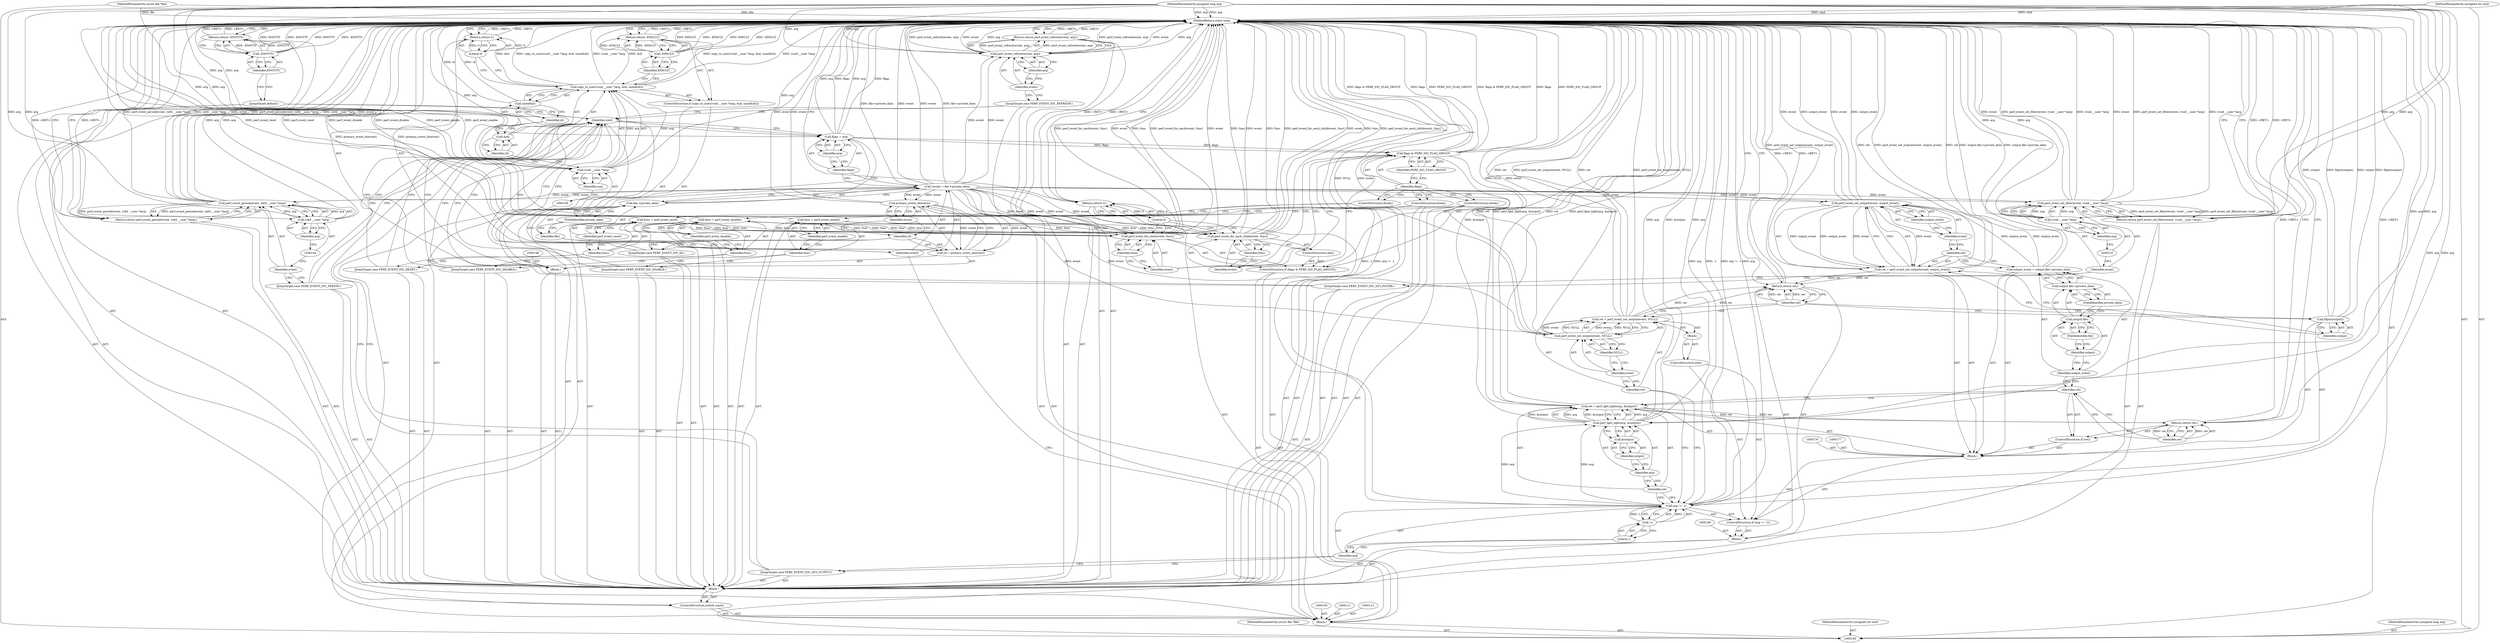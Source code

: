 digraph "1_linux_f63a8daa5812afef4f06c962351687e1ff9ccb2b_9" {
"1000235" [label="(MethodReturn,static long)"];
"1000101" [label="(MethodParameterIn,struct file *file)"];
"1000340" [label="(MethodParameterOut,struct file *file)"];
"1000102" [label="(MethodParameterIn,unsigned int cmd)"];
"1000341" [label="(MethodParameterOut,unsigned int cmd)"];
"1000103" [label="(MethodParameterIn,unsigned long arg)"];
"1000342" [label="(MethodParameterOut,unsigned long arg)"];
"1000123" [label="(ControlStructure,break;)"];
"1000124" [label="(JumpTarget,case PERF_EVENT_IOC_DISABLE:)"];
"1000125" [label="(Call,func = perf_event_disable)"];
"1000126" [label="(Identifier,func)"];
"1000127" [label="(Identifier,perf_event_disable)"];
"1000128" [label="(ControlStructure,break;)"];
"1000129" [label="(JumpTarget,case PERF_EVENT_IOC_RESET:)"];
"1000130" [label="(Call,func = perf_event_reset)"];
"1000131" [label="(Identifier,func)"];
"1000132" [label="(Identifier,perf_event_reset)"];
"1000133" [label="(ControlStructure,break;)"];
"1000134" [label="(JumpTarget,case PERF_EVENT_IOC_REFRESH:)"];
"1000135" [label="(Return,return perf_event_refresh(event, arg);)"];
"1000137" [label="(Identifier,event)"];
"1000138" [label="(Identifier,arg)"];
"1000136" [label="(Call,perf_event_refresh(event, arg))"];
"1000104" [label="(Block,)"];
"1000139" [label="(JumpTarget,case PERF_EVENT_IOC_PERIOD:)"];
"1000141" [label="(Call,perf_event_period(event, (u64 __user *)arg))"];
"1000142" [label="(Identifier,event)"];
"1000140" [label="(Return,return perf_event_period(event, (u64 __user *)arg);)"];
"1000143" [label="(Call,(u64 __user *)arg)"];
"1000145" [label="(Identifier,arg)"];
"1000146" [label="(JumpTarget,case PERF_EVENT_IOC_ID:)"];
"1000151" [label="(Call,primary_event_id(event))"];
"1000147" [label="(Block,)"];
"1000152" [label="(Identifier,event)"];
"1000149" [label="(Call,id = primary_event_id(event))"];
"1000150" [label="(Identifier,id)"];
"1000155" [label="(Call,(void __user *)arg)"];
"1000153" [label="(ControlStructure,if (copy_to_user((void __user *)arg, &id, sizeof(id))))"];
"1000157" [label="(Identifier,arg)"];
"1000158" [label="(Call,&id)"];
"1000159" [label="(Identifier,id)"];
"1000160" [label="(Call,sizeof(id))"];
"1000161" [label="(Identifier,id)"];
"1000154" [label="(Call,copy_to_user((void __user *)arg, &id, sizeof(id)))"];
"1000163" [label="(Call,-EFAULT)"];
"1000164" [label="(Identifier,EFAULT)"];
"1000162" [label="(Return,return -EFAULT;)"];
"1000106" [label="(Call,*event = file->private_data)"];
"1000107" [label="(Identifier,event)"];
"1000108" [label="(Call,file->private_data)"];
"1000109" [label="(Identifier,file)"];
"1000110" [label="(FieldIdentifier,private_data)"];
"1000165" [label="(Return,return 0;)"];
"1000166" [label="(Literal,0)"];
"1000167" [label="(JumpTarget,case PERF_EVENT_IOC_SET_OUTPUT:)"];
"1000168" [label="(Block,)"];
"1000173" [label="(Call,-1)"];
"1000174" [label="(Literal,1)"];
"1000170" [label="(ControlStructure,if (arg != -1))"];
"1000171" [label="(Call,arg != -1)"];
"1000172" [label="(Identifier,arg)"];
"1000175" [label="(Block,)"];
"1000181" [label="(Identifier,arg)"];
"1000178" [label="(Call,ret = perf_fget_light(arg, &output))"];
"1000179" [label="(Identifier,ret)"];
"1000182" [label="(Call,&output)"];
"1000183" [label="(Identifier,output)"];
"1000180" [label="(Call,perf_fget_light(arg, &output))"];
"1000184" [label="(ControlStructure,if (ret))"];
"1000185" [label="(Identifier,ret)"];
"1000187" [label="(Identifier,ret)"];
"1000186" [label="(Return,return ret;)"];
"1000190" [label="(Call,output.file->private_data)"];
"1000191" [label="(Call,output.file)"];
"1000192" [label="(Identifier,output)"];
"1000193" [label="(FieldIdentifier,file)"];
"1000188" [label="(Call,output_event = output.file->private_data)"];
"1000189" [label="(Identifier,output_event)"];
"1000194" [label="(FieldIdentifier,private_data)"];
"1000195" [label="(Call,ret = perf_event_set_output(event, output_event))"];
"1000196" [label="(Identifier,ret)"];
"1000198" [label="(Identifier,event)"];
"1000199" [label="(Identifier,output_event)"];
"1000197" [label="(Call,perf_event_set_output(event, output_event))"];
"1000200" [label="(Call,fdput(output))"];
"1000201" [label="(Identifier,output)"];
"1000202" [label="(ControlStructure,else)"];
"1000203" [label="(Block,)"];
"1000204" [label="(Call,ret = perf_event_set_output(event, NULL))"];
"1000205" [label="(Identifier,ret)"];
"1000207" [label="(Identifier,event)"];
"1000208" [label="(Identifier,NULL)"];
"1000206" [label="(Call,perf_event_set_output(event, NULL))"];
"1000209" [label="(Return,return ret;)"];
"1000210" [label="(Identifier,ret)"];
"1000115" [label="(Identifier,arg)"];
"1000113" [label="(Call,flags = arg)"];
"1000114" [label="(Identifier,flags)"];
"1000211" [label="(JumpTarget,case PERF_EVENT_IOC_SET_FILTER:)"];
"1000212" [label="(Return,return perf_event_set_filter(event, (void __user *)arg);)"];
"1000214" [label="(Identifier,event)"];
"1000215" [label="(Call,(void __user *)arg)"];
"1000217" [label="(Identifier,arg)"];
"1000213" [label="(Call,perf_event_set_filter(event, (void __user *)arg))"];
"1000218" [label="(JumpTarget,default:)"];
"1000221" [label="(Identifier,ENOTTY)"];
"1000219" [label="(Return,return -ENOTTY;)"];
"1000220" [label="(Call,-ENOTTY)"];
"1000222" [label="(ControlStructure,if (flags & PERF_IOC_FLAG_GROUP))"];
"1000225" [label="(Identifier,PERF_IOC_FLAG_GROUP)"];
"1000223" [label="(Call,flags & PERF_IOC_FLAG_GROUP)"];
"1000224" [label="(Identifier,flags)"];
"1000226" [label="(Call,perf_event_for_each(event, func))"];
"1000227" [label="(Identifier,event)"];
"1000228" [label="(Identifier,func)"];
"1000229" [label="(ControlStructure,else)"];
"1000230" [label="(Call,perf_event_for_each_child(event, func))"];
"1000231" [label="(Identifier,event)"];
"1000232" [label="(Identifier,func)"];
"1000233" [label="(Return,return 0;)"];
"1000234" [label="(Literal,0)"];
"1000117" [label="(Identifier,cmd)"];
"1000118" [label="(Block,)"];
"1000116" [label="(ControlStructure,switch (cmd))"];
"1000119" [label="(JumpTarget,case PERF_EVENT_IOC_ENABLE:)"];
"1000120" [label="(Call,func = perf_event_enable)"];
"1000121" [label="(Identifier,func)"];
"1000122" [label="(Identifier,perf_event_enable)"];
"1000235" -> "1000100"  [label="AST: "];
"1000235" -> "1000135"  [label="CFG: "];
"1000235" -> "1000140"  [label="CFG: "];
"1000235" -> "1000162"  [label="CFG: "];
"1000235" -> "1000165"  [label="CFG: "];
"1000235" -> "1000186"  [label="CFG: "];
"1000235" -> "1000209"  [label="CFG: "];
"1000235" -> "1000212"  [label="CFG: "];
"1000235" -> "1000219"  [label="CFG: "];
"1000235" -> "1000233"  [label="CFG: "];
"1000165" -> "1000235"  [label="DDG: <RET>"];
"1000233" -> "1000235"  [label="DDG: <RET>"];
"1000162" -> "1000235"  [label="DDG: <RET>"];
"1000186" -> "1000235"  [label="DDG: <RET>"];
"1000219" -> "1000235"  [label="DDG: <RET>"];
"1000140" -> "1000235"  [label="DDG: <RET>"];
"1000209" -> "1000235"  [label="DDG: <RET>"];
"1000188" -> "1000235"  [label="DDG: output.file->private_data"];
"1000178" -> "1000235"  [label="DDG: ret"];
"1000178" -> "1000235"  [label="DDG: perf_fget_light(arg, &output)"];
"1000226" -> "1000235"  [label="DDG: perf_event_for_each(event, func)"];
"1000226" -> "1000235"  [label="DDG: event"];
"1000226" -> "1000235"  [label="DDG: func"];
"1000180" -> "1000235"  [label="DDG: arg"];
"1000180" -> "1000235"  [label="DDG: &output"];
"1000230" -> "1000235"  [label="DDG: event"];
"1000230" -> "1000235"  [label="DDG: func"];
"1000230" -> "1000235"  [label="DDG: perf_event_for_each_child(event, func)"];
"1000102" -> "1000235"  [label="DDG: cmd"];
"1000154" -> "1000235"  [label="DDG: copy_to_user((void __user *)arg, &id, sizeof(id))"];
"1000154" -> "1000235"  [label="DDG: (void __user *)arg"];
"1000154" -> "1000235"  [label="DDG: &id"];
"1000213" -> "1000235"  [label="DDG: (void __user *)arg"];
"1000213" -> "1000235"  [label="DDG: event"];
"1000213" -> "1000235"  [label="DDG: perf_event_set_filter(event, (void __user *)arg)"];
"1000136" -> "1000235"  [label="DDG: arg"];
"1000136" -> "1000235"  [label="DDG: perf_event_refresh(event, arg)"];
"1000136" -> "1000235"  [label="DDG: event"];
"1000204" -> "1000235"  [label="DDG: ret"];
"1000204" -> "1000235"  [label="DDG: perf_event_set_output(event, NULL)"];
"1000160" -> "1000235"  [label="DDG: id"];
"1000163" -> "1000235"  [label="DDG: EFAULT"];
"1000163" -> "1000235"  [label="DDG: -EFAULT"];
"1000171" -> "1000235"  [label="DDG: arg"];
"1000171" -> "1000235"  [label="DDG: -1"];
"1000171" -> "1000235"  [label="DDG: arg != -1"];
"1000141" -> "1000235"  [label="DDG: event"];
"1000141" -> "1000235"  [label="DDG: perf_event_period(event, (u64 __user *)arg)"];
"1000141" -> "1000235"  [label="DDG: (u64 __user *)arg"];
"1000223" -> "1000235"  [label="DDG: PERF_IOC_FLAG_GROUP"];
"1000223" -> "1000235"  [label="DDG: flags & PERF_IOC_FLAG_GROUP"];
"1000223" -> "1000235"  [label="DDG: flags"];
"1000220" -> "1000235"  [label="DDG: ENOTTY"];
"1000220" -> "1000235"  [label="DDG: -ENOTTY"];
"1000200" -> "1000235"  [label="DDG: output"];
"1000200" -> "1000235"  [label="DDG: fdput(output)"];
"1000106" -> "1000235"  [label="DDG: file->private_data"];
"1000106" -> "1000235"  [label="DDG: event"];
"1000149" -> "1000235"  [label="DDG: primary_event_id(event)"];
"1000155" -> "1000235"  [label="DDG: arg"];
"1000215" -> "1000235"  [label="DDG: arg"];
"1000113" -> "1000235"  [label="DDG: flags"];
"1000113" -> "1000235"  [label="DDG: arg"];
"1000130" -> "1000235"  [label="DDG: perf_event_reset"];
"1000151" -> "1000235"  [label="DDG: event"];
"1000103" -> "1000235"  [label="DDG: arg"];
"1000206" -> "1000235"  [label="DDG: NULL"];
"1000206" -> "1000235"  [label="DDG: event"];
"1000125" -> "1000235"  [label="DDG: perf_event_disable"];
"1000195" -> "1000235"  [label="DDG: perf_event_set_output(event, output_event)"];
"1000195" -> "1000235"  [label="DDG: ret"];
"1000197" -> "1000235"  [label="DDG: output_event"];
"1000197" -> "1000235"  [label="DDG: event"];
"1000101" -> "1000235"  [label="DDG: file"];
"1000120" -> "1000235"  [label="DDG: perf_event_enable"];
"1000143" -> "1000235"  [label="DDG: arg"];
"1000135" -> "1000235"  [label="DDG: <RET>"];
"1000212" -> "1000235"  [label="DDG: <RET>"];
"1000101" -> "1000100"  [label="AST: "];
"1000101" -> "1000235"  [label="DDG: file"];
"1000340" -> "1000100"  [label="AST: "];
"1000102" -> "1000100"  [label="AST: "];
"1000102" -> "1000235"  [label="DDG: cmd"];
"1000341" -> "1000100"  [label="AST: "];
"1000103" -> "1000100"  [label="AST: "];
"1000103" -> "1000235"  [label="DDG: arg"];
"1000103" -> "1000113"  [label="DDG: arg"];
"1000103" -> "1000136"  [label="DDG: arg"];
"1000103" -> "1000143"  [label="DDG: arg"];
"1000103" -> "1000155"  [label="DDG: arg"];
"1000103" -> "1000171"  [label="DDG: arg"];
"1000103" -> "1000180"  [label="DDG: arg"];
"1000103" -> "1000215"  [label="DDG: arg"];
"1000342" -> "1000100"  [label="AST: "];
"1000123" -> "1000118"  [label="AST: "];
"1000123" -> "1000120"  [label="CFG: "];
"1000224" -> "1000123"  [label="CFG: "];
"1000124" -> "1000118"  [label="AST: "];
"1000124" -> "1000117"  [label="CFG: "];
"1000126" -> "1000124"  [label="CFG: "];
"1000125" -> "1000118"  [label="AST: "];
"1000125" -> "1000127"  [label="CFG: "];
"1000126" -> "1000125"  [label="AST: "];
"1000127" -> "1000125"  [label="AST: "];
"1000128" -> "1000125"  [label="CFG: "];
"1000125" -> "1000235"  [label="DDG: perf_event_disable"];
"1000125" -> "1000226"  [label="DDG: func"];
"1000125" -> "1000230"  [label="DDG: func"];
"1000126" -> "1000125"  [label="AST: "];
"1000126" -> "1000124"  [label="CFG: "];
"1000127" -> "1000126"  [label="CFG: "];
"1000127" -> "1000125"  [label="AST: "];
"1000127" -> "1000126"  [label="CFG: "];
"1000125" -> "1000127"  [label="CFG: "];
"1000128" -> "1000118"  [label="AST: "];
"1000128" -> "1000125"  [label="CFG: "];
"1000224" -> "1000128"  [label="CFG: "];
"1000129" -> "1000118"  [label="AST: "];
"1000129" -> "1000117"  [label="CFG: "];
"1000131" -> "1000129"  [label="CFG: "];
"1000130" -> "1000118"  [label="AST: "];
"1000130" -> "1000132"  [label="CFG: "];
"1000131" -> "1000130"  [label="AST: "];
"1000132" -> "1000130"  [label="AST: "];
"1000133" -> "1000130"  [label="CFG: "];
"1000130" -> "1000235"  [label="DDG: perf_event_reset"];
"1000130" -> "1000226"  [label="DDG: func"];
"1000130" -> "1000230"  [label="DDG: func"];
"1000131" -> "1000130"  [label="AST: "];
"1000131" -> "1000129"  [label="CFG: "];
"1000132" -> "1000131"  [label="CFG: "];
"1000132" -> "1000130"  [label="AST: "];
"1000132" -> "1000131"  [label="CFG: "];
"1000130" -> "1000132"  [label="CFG: "];
"1000133" -> "1000118"  [label="AST: "];
"1000133" -> "1000130"  [label="CFG: "];
"1000224" -> "1000133"  [label="CFG: "];
"1000134" -> "1000118"  [label="AST: "];
"1000134" -> "1000117"  [label="CFG: "];
"1000137" -> "1000134"  [label="CFG: "];
"1000135" -> "1000118"  [label="AST: "];
"1000135" -> "1000136"  [label="CFG: "];
"1000136" -> "1000135"  [label="AST: "];
"1000235" -> "1000135"  [label="CFG: "];
"1000135" -> "1000235"  [label="DDG: <RET>"];
"1000136" -> "1000135"  [label="DDG: perf_event_refresh(event, arg)"];
"1000137" -> "1000136"  [label="AST: "];
"1000137" -> "1000134"  [label="CFG: "];
"1000138" -> "1000137"  [label="CFG: "];
"1000138" -> "1000136"  [label="AST: "];
"1000138" -> "1000137"  [label="CFG: "];
"1000136" -> "1000138"  [label="CFG: "];
"1000136" -> "1000135"  [label="AST: "];
"1000136" -> "1000138"  [label="CFG: "];
"1000137" -> "1000136"  [label="AST: "];
"1000138" -> "1000136"  [label="AST: "];
"1000135" -> "1000136"  [label="CFG: "];
"1000136" -> "1000235"  [label="DDG: arg"];
"1000136" -> "1000235"  [label="DDG: perf_event_refresh(event, arg)"];
"1000136" -> "1000235"  [label="DDG: event"];
"1000136" -> "1000135"  [label="DDG: perf_event_refresh(event, arg)"];
"1000106" -> "1000136"  [label="DDG: event"];
"1000103" -> "1000136"  [label="DDG: arg"];
"1000104" -> "1000100"  [label="AST: "];
"1000105" -> "1000104"  [label="AST: "];
"1000106" -> "1000104"  [label="AST: "];
"1000111" -> "1000104"  [label="AST: "];
"1000112" -> "1000104"  [label="AST: "];
"1000113" -> "1000104"  [label="AST: "];
"1000116" -> "1000104"  [label="AST: "];
"1000222" -> "1000104"  [label="AST: "];
"1000233" -> "1000104"  [label="AST: "];
"1000139" -> "1000118"  [label="AST: "];
"1000139" -> "1000117"  [label="CFG: "];
"1000142" -> "1000139"  [label="CFG: "];
"1000141" -> "1000140"  [label="AST: "];
"1000141" -> "1000143"  [label="CFG: "];
"1000142" -> "1000141"  [label="AST: "];
"1000143" -> "1000141"  [label="AST: "];
"1000140" -> "1000141"  [label="CFG: "];
"1000141" -> "1000235"  [label="DDG: event"];
"1000141" -> "1000235"  [label="DDG: perf_event_period(event, (u64 __user *)arg)"];
"1000141" -> "1000235"  [label="DDG: (u64 __user *)arg"];
"1000141" -> "1000140"  [label="DDG: perf_event_period(event, (u64 __user *)arg)"];
"1000106" -> "1000141"  [label="DDG: event"];
"1000143" -> "1000141"  [label="DDG: arg"];
"1000142" -> "1000141"  [label="AST: "];
"1000142" -> "1000139"  [label="CFG: "];
"1000144" -> "1000142"  [label="CFG: "];
"1000140" -> "1000118"  [label="AST: "];
"1000140" -> "1000141"  [label="CFG: "];
"1000141" -> "1000140"  [label="AST: "];
"1000235" -> "1000140"  [label="CFG: "];
"1000140" -> "1000235"  [label="DDG: <RET>"];
"1000141" -> "1000140"  [label="DDG: perf_event_period(event, (u64 __user *)arg)"];
"1000143" -> "1000141"  [label="AST: "];
"1000143" -> "1000145"  [label="CFG: "];
"1000144" -> "1000143"  [label="AST: "];
"1000145" -> "1000143"  [label="AST: "];
"1000141" -> "1000143"  [label="CFG: "];
"1000143" -> "1000235"  [label="DDG: arg"];
"1000143" -> "1000141"  [label="DDG: arg"];
"1000103" -> "1000143"  [label="DDG: arg"];
"1000145" -> "1000143"  [label="AST: "];
"1000145" -> "1000144"  [label="CFG: "];
"1000143" -> "1000145"  [label="CFG: "];
"1000146" -> "1000118"  [label="AST: "];
"1000146" -> "1000117"  [label="CFG: "];
"1000150" -> "1000146"  [label="CFG: "];
"1000151" -> "1000149"  [label="AST: "];
"1000151" -> "1000152"  [label="CFG: "];
"1000152" -> "1000151"  [label="AST: "];
"1000149" -> "1000151"  [label="CFG: "];
"1000151" -> "1000235"  [label="DDG: event"];
"1000151" -> "1000149"  [label="DDG: event"];
"1000106" -> "1000151"  [label="DDG: event"];
"1000147" -> "1000118"  [label="AST: "];
"1000148" -> "1000147"  [label="AST: "];
"1000149" -> "1000147"  [label="AST: "];
"1000153" -> "1000147"  [label="AST: "];
"1000165" -> "1000147"  [label="AST: "];
"1000152" -> "1000151"  [label="AST: "];
"1000152" -> "1000150"  [label="CFG: "];
"1000151" -> "1000152"  [label="CFG: "];
"1000149" -> "1000147"  [label="AST: "];
"1000149" -> "1000151"  [label="CFG: "];
"1000150" -> "1000149"  [label="AST: "];
"1000151" -> "1000149"  [label="AST: "];
"1000156" -> "1000149"  [label="CFG: "];
"1000149" -> "1000235"  [label="DDG: primary_event_id(event)"];
"1000151" -> "1000149"  [label="DDG: event"];
"1000150" -> "1000149"  [label="AST: "];
"1000150" -> "1000146"  [label="CFG: "];
"1000152" -> "1000150"  [label="CFG: "];
"1000155" -> "1000154"  [label="AST: "];
"1000155" -> "1000157"  [label="CFG: "];
"1000156" -> "1000155"  [label="AST: "];
"1000157" -> "1000155"  [label="AST: "];
"1000159" -> "1000155"  [label="CFG: "];
"1000155" -> "1000235"  [label="DDG: arg"];
"1000155" -> "1000154"  [label="DDG: arg"];
"1000103" -> "1000155"  [label="DDG: arg"];
"1000153" -> "1000147"  [label="AST: "];
"1000154" -> "1000153"  [label="AST: "];
"1000162" -> "1000153"  [label="AST: "];
"1000157" -> "1000155"  [label="AST: "];
"1000157" -> "1000156"  [label="CFG: "];
"1000155" -> "1000157"  [label="CFG: "];
"1000158" -> "1000154"  [label="AST: "];
"1000158" -> "1000159"  [label="CFG: "];
"1000159" -> "1000158"  [label="AST: "];
"1000161" -> "1000158"  [label="CFG: "];
"1000159" -> "1000158"  [label="AST: "];
"1000159" -> "1000155"  [label="CFG: "];
"1000158" -> "1000159"  [label="CFG: "];
"1000160" -> "1000154"  [label="AST: "];
"1000160" -> "1000161"  [label="CFG: "];
"1000161" -> "1000160"  [label="AST: "];
"1000154" -> "1000160"  [label="CFG: "];
"1000160" -> "1000235"  [label="DDG: id"];
"1000161" -> "1000160"  [label="AST: "];
"1000161" -> "1000158"  [label="CFG: "];
"1000160" -> "1000161"  [label="CFG: "];
"1000154" -> "1000153"  [label="AST: "];
"1000154" -> "1000160"  [label="CFG: "];
"1000155" -> "1000154"  [label="AST: "];
"1000158" -> "1000154"  [label="AST: "];
"1000160" -> "1000154"  [label="AST: "];
"1000164" -> "1000154"  [label="CFG: "];
"1000166" -> "1000154"  [label="CFG: "];
"1000154" -> "1000235"  [label="DDG: copy_to_user((void __user *)arg, &id, sizeof(id))"];
"1000154" -> "1000235"  [label="DDG: (void __user *)arg"];
"1000154" -> "1000235"  [label="DDG: &id"];
"1000155" -> "1000154"  [label="DDG: arg"];
"1000163" -> "1000162"  [label="AST: "];
"1000163" -> "1000164"  [label="CFG: "];
"1000164" -> "1000163"  [label="AST: "];
"1000162" -> "1000163"  [label="CFG: "];
"1000163" -> "1000235"  [label="DDG: EFAULT"];
"1000163" -> "1000235"  [label="DDG: -EFAULT"];
"1000163" -> "1000162"  [label="DDG: -EFAULT"];
"1000164" -> "1000163"  [label="AST: "];
"1000164" -> "1000154"  [label="CFG: "];
"1000163" -> "1000164"  [label="CFG: "];
"1000162" -> "1000153"  [label="AST: "];
"1000162" -> "1000163"  [label="CFG: "];
"1000163" -> "1000162"  [label="AST: "];
"1000235" -> "1000162"  [label="CFG: "];
"1000162" -> "1000235"  [label="DDG: <RET>"];
"1000163" -> "1000162"  [label="DDG: -EFAULT"];
"1000106" -> "1000104"  [label="AST: "];
"1000106" -> "1000108"  [label="CFG: "];
"1000107" -> "1000106"  [label="AST: "];
"1000108" -> "1000106"  [label="AST: "];
"1000114" -> "1000106"  [label="CFG: "];
"1000106" -> "1000235"  [label="DDG: file->private_data"];
"1000106" -> "1000235"  [label="DDG: event"];
"1000106" -> "1000136"  [label="DDG: event"];
"1000106" -> "1000141"  [label="DDG: event"];
"1000106" -> "1000151"  [label="DDG: event"];
"1000106" -> "1000197"  [label="DDG: event"];
"1000106" -> "1000206"  [label="DDG: event"];
"1000106" -> "1000213"  [label="DDG: event"];
"1000106" -> "1000226"  [label="DDG: event"];
"1000106" -> "1000230"  [label="DDG: event"];
"1000107" -> "1000106"  [label="AST: "];
"1000107" -> "1000100"  [label="CFG: "];
"1000109" -> "1000107"  [label="CFG: "];
"1000108" -> "1000106"  [label="AST: "];
"1000108" -> "1000110"  [label="CFG: "];
"1000109" -> "1000108"  [label="AST: "];
"1000110" -> "1000108"  [label="AST: "];
"1000106" -> "1000108"  [label="CFG: "];
"1000109" -> "1000108"  [label="AST: "];
"1000109" -> "1000107"  [label="CFG: "];
"1000110" -> "1000109"  [label="CFG: "];
"1000110" -> "1000108"  [label="AST: "];
"1000110" -> "1000109"  [label="CFG: "];
"1000108" -> "1000110"  [label="CFG: "];
"1000165" -> "1000147"  [label="AST: "];
"1000165" -> "1000166"  [label="CFG: "];
"1000166" -> "1000165"  [label="AST: "];
"1000235" -> "1000165"  [label="CFG: "];
"1000165" -> "1000235"  [label="DDG: <RET>"];
"1000166" -> "1000165"  [label="DDG: 0"];
"1000166" -> "1000165"  [label="AST: "];
"1000166" -> "1000154"  [label="CFG: "];
"1000165" -> "1000166"  [label="CFG: "];
"1000166" -> "1000165"  [label="DDG: 0"];
"1000167" -> "1000118"  [label="AST: "];
"1000167" -> "1000117"  [label="CFG: "];
"1000172" -> "1000167"  [label="CFG: "];
"1000168" -> "1000118"  [label="AST: "];
"1000169" -> "1000168"  [label="AST: "];
"1000170" -> "1000168"  [label="AST: "];
"1000209" -> "1000168"  [label="AST: "];
"1000173" -> "1000171"  [label="AST: "];
"1000173" -> "1000174"  [label="CFG: "];
"1000174" -> "1000173"  [label="AST: "];
"1000171" -> "1000173"  [label="CFG: "];
"1000173" -> "1000171"  [label="DDG: 1"];
"1000174" -> "1000173"  [label="AST: "];
"1000174" -> "1000172"  [label="CFG: "];
"1000173" -> "1000174"  [label="CFG: "];
"1000170" -> "1000168"  [label="AST: "];
"1000171" -> "1000170"  [label="AST: "];
"1000175" -> "1000170"  [label="AST: "];
"1000202" -> "1000170"  [label="AST: "];
"1000171" -> "1000170"  [label="AST: "];
"1000171" -> "1000173"  [label="CFG: "];
"1000172" -> "1000171"  [label="AST: "];
"1000173" -> "1000171"  [label="AST: "];
"1000179" -> "1000171"  [label="CFG: "];
"1000205" -> "1000171"  [label="CFG: "];
"1000171" -> "1000235"  [label="DDG: arg"];
"1000171" -> "1000235"  [label="DDG: -1"];
"1000171" -> "1000235"  [label="DDG: arg != -1"];
"1000103" -> "1000171"  [label="DDG: arg"];
"1000173" -> "1000171"  [label="DDG: 1"];
"1000171" -> "1000180"  [label="DDG: arg"];
"1000172" -> "1000171"  [label="AST: "];
"1000172" -> "1000167"  [label="CFG: "];
"1000174" -> "1000172"  [label="CFG: "];
"1000175" -> "1000170"  [label="AST: "];
"1000176" -> "1000175"  [label="AST: "];
"1000177" -> "1000175"  [label="AST: "];
"1000178" -> "1000175"  [label="AST: "];
"1000184" -> "1000175"  [label="AST: "];
"1000188" -> "1000175"  [label="AST: "];
"1000195" -> "1000175"  [label="AST: "];
"1000200" -> "1000175"  [label="AST: "];
"1000181" -> "1000180"  [label="AST: "];
"1000181" -> "1000179"  [label="CFG: "];
"1000183" -> "1000181"  [label="CFG: "];
"1000178" -> "1000175"  [label="AST: "];
"1000178" -> "1000180"  [label="CFG: "];
"1000179" -> "1000178"  [label="AST: "];
"1000180" -> "1000178"  [label="AST: "];
"1000185" -> "1000178"  [label="CFG: "];
"1000178" -> "1000235"  [label="DDG: ret"];
"1000178" -> "1000235"  [label="DDG: perf_fget_light(arg, &output)"];
"1000180" -> "1000178"  [label="DDG: arg"];
"1000180" -> "1000178"  [label="DDG: &output"];
"1000178" -> "1000186"  [label="DDG: ret"];
"1000179" -> "1000178"  [label="AST: "];
"1000179" -> "1000171"  [label="CFG: "];
"1000181" -> "1000179"  [label="CFG: "];
"1000182" -> "1000180"  [label="AST: "];
"1000182" -> "1000183"  [label="CFG: "];
"1000183" -> "1000182"  [label="AST: "];
"1000180" -> "1000182"  [label="CFG: "];
"1000183" -> "1000182"  [label="AST: "];
"1000183" -> "1000181"  [label="CFG: "];
"1000182" -> "1000183"  [label="CFG: "];
"1000180" -> "1000178"  [label="AST: "];
"1000180" -> "1000182"  [label="CFG: "];
"1000181" -> "1000180"  [label="AST: "];
"1000182" -> "1000180"  [label="AST: "];
"1000178" -> "1000180"  [label="CFG: "];
"1000180" -> "1000235"  [label="DDG: arg"];
"1000180" -> "1000235"  [label="DDG: &output"];
"1000180" -> "1000178"  [label="DDG: arg"];
"1000180" -> "1000178"  [label="DDG: &output"];
"1000171" -> "1000180"  [label="DDG: arg"];
"1000103" -> "1000180"  [label="DDG: arg"];
"1000184" -> "1000175"  [label="AST: "];
"1000185" -> "1000184"  [label="AST: "];
"1000186" -> "1000184"  [label="AST: "];
"1000185" -> "1000184"  [label="AST: "];
"1000185" -> "1000178"  [label="CFG: "];
"1000187" -> "1000185"  [label="CFG: "];
"1000189" -> "1000185"  [label="CFG: "];
"1000187" -> "1000186"  [label="AST: "];
"1000187" -> "1000185"  [label="CFG: "];
"1000186" -> "1000187"  [label="CFG: "];
"1000187" -> "1000186"  [label="DDG: ret"];
"1000186" -> "1000184"  [label="AST: "];
"1000186" -> "1000187"  [label="CFG: "];
"1000187" -> "1000186"  [label="AST: "];
"1000235" -> "1000186"  [label="CFG: "];
"1000186" -> "1000235"  [label="DDG: <RET>"];
"1000187" -> "1000186"  [label="DDG: ret"];
"1000178" -> "1000186"  [label="DDG: ret"];
"1000190" -> "1000188"  [label="AST: "];
"1000190" -> "1000194"  [label="CFG: "];
"1000191" -> "1000190"  [label="AST: "];
"1000194" -> "1000190"  [label="AST: "];
"1000188" -> "1000190"  [label="CFG: "];
"1000191" -> "1000190"  [label="AST: "];
"1000191" -> "1000193"  [label="CFG: "];
"1000192" -> "1000191"  [label="AST: "];
"1000193" -> "1000191"  [label="AST: "];
"1000194" -> "1000191"  [label="CFG: "];
"1000192" -> "1000191"  [label="AST: "];
"1000192" -> "1000189"  [label="CFG: "];
"1000193" -> "1000192"  [label="CFG: "];
"1000193" -> "1000191"  [label="AST: "];
"1000193" -> "1000192"  [label="CFG: "];
"1000191" -> "1000193"  [label="CFG: "];
"1000188" -> "1000175"  [label="AST: "];
"1000188" -> "1000190"  [label="CFG: "];
"1000189" -> "1000188"  [label="AST: "];
"1000190" -> "1000188"  [label="AST: "];
"1000196" -> "1000188"  [label="CFG: "];
"1000188" -> "1000235"  [label="DDG: output.file->private_data"];
"1000188" -> "1000197"  [label="DDG: output_event"];
"1000189" -> "1000188"  [label="AST: "];
"1000189" -> "1000185"  [label="CFG: "];
"1000192" -> "1000189"  [label="CFG: "];
"1000194" -> "1000190"  [label="AST: "];
"1000194" -> "1000191"  [label="CFG: "];
"1000190" -> "1000194"  [label="CFG: "];
"1000195" -> "1000175"  [label="AST: "];
"1000195" -> "1000197"  [label="CFG: "];
"1000196" -> "1000195"  [label="AST: "];
"1000197" -> "1000195"  [label="AST: "];
"1000201" -> "1000195"  [label="CFG: "];
"1000195" -> "1000235"  [label="DDG: perf_event_set_output(event, output_event)"];
"1000195" -> "1000235"  [label="DDG: ret"];
"1000197" -> "1000195"  [label="DDG: event"];
"1000197" -> "1000195"  [label="DDG: output_event"];
"1000195" -> "1000209"  [label="DDG: ret"];
"1000196" -> "1000195"  [label="AST: "];
"1000196" -> "1000188"  [label="CFG: "];
"1000198" -> "1000196"  [label="CFG: "];
"1000198" -> "1000197"  [label="AST: "];
"1000198" -> "1000196"  [label="CFG: "];
"1000199" -> "1000198"  [label="CFG: "];
"1000199" -> "1000197"  [label="AST: "];
"1000199" -> "1000198"  [label="CFG: "];
"1000197" -> "1000199"  [label="CFG: "];
"1000197" -> "1000195"  [label="AST: "];
"1000197" -> "1000199"  [label="CFG: "];
"1000198" -> "1000197"  [label="AST: "];
"1000199" -> "1000197"  [label="AST: "];
"1000195" -> "1000197"  [label="CFG: "];
"1000197" -> "1000235"  [label="DDG: output_event"];
"1000197" -> "1000235"  [label="DDG: event"];
"1000197" -> "1000195"  [label="DDG: event"];
"1000197" -> "1000195"  [label="DDG: output_event"];
"1000106" -> "1000197"  [label="DDG: event"];
"1000188" -> "1000197"  [label="DDG: output_event"];
"1000200" -> "1000175"  [label="AST: "];
"1000200" -> "1000201"  [label="CFG: "];
"1000201" -> "1000200"  [label="AST: "];
"1000210" -> "1000200"  [label="CFG: "];
"1000200" -> "1000235"  [label="DDG: output"];
"1000200" -> "1000235"  [label="DDG: fdput(output)"];
"1000201" -> "1000200"  [label="AST: "];
"1000201" -> "1000195"  [label="CFG: "];
"1000200" -> "1000201"  [label="CFG: "];
"1000202" -> "1000170"  [label="AST: "];
"1000203" -> "1000202"  [label="AST: "];
"1000203" -> "1000202"  [label="AST: "];
"1000204" -> "1000203"  [label="AST: "];
"1000204" -> "1000203"  [label="AST: "];
"1000204" -> "1000206"  [label="CFG: "];
"1000205" -> "1000204"  [label="AST: "];
"1000206" -> "1000204"  [label="AST: "];
"1000210" -> "1000204"  [label="CFG: "];
"1000204" -> "1000235"  [label="DDG: ret"];
"1000204" -> "1000235"  [label="DDG: perf_event_set_output(event, NULL)"];
"1000206" -> "1000204"  [label="DDG: event"];
"1000206" -> "1000204"  [label="DDG: NULL"];
"1000204" -> "1000209"  [label="DDG: ret"];
"1000205" -> "1000204"  [label="AST: "];
"1000205" -> "1000171"  [label="CFG: "];
"1000207" -> "1000205"  [label="CFG: "];
"1000207" -> "1000206"  [label="AST: "];
"1000207" -> "1000205"  [label="CFG: "];
"1000208" -> "1000207"  [label="CFG: "];
"1000208" -> "1000206"  [label="AST: "];
"1000208" -> "1000207"  [label="CFG: "];
"1000206" -> "1000208"  [label="CFG: "];
"1000206" -> "1000204"  [label="AST: "];
"1000206" -> "1000208"  [label="CFG: "];
"1000207" -> "1000206"  [label="AST: "];
"1000208" -> "1000206"  [label="AST: "];
"1000204" -> "1000206"  [label="CFG: "];
"1000206" -> "1000235"  [label="DDG: NULL"];
"1000206" -> "1000235"  [label="DDG: event"];
"1000206" -> "1000204"  [label="DDG: event"];
"1000206" -> "1000204"  [label="DDG: NULL"];
"1000106" -> "1000206"  [label="DDG: event"];
"1000209" -> "1000168"  [label="AST: "];
"1000209" -> "1000210"  [label="CFG: "];
"1000210" -> "1000209"  [label="AST: "];
"1000235" -> "1000209"  [label="CFG: "];
"1000209" -> "1000235"  [label="DDG: <RET>"];
"1000210" -> "1000209"  [label="DDG: ret"];
"1000204" -> "1000209"  [label="DDG: ret"];
"1000195" -> "1000209"  [label="DDG: ret"];
"1000210" -> "1000209"  [label="AST: "];
"1000210" -> "1000200"  [label="CFG: "];
"1000210" -> "1000204"  [label="CFG: "];
"1000209" -> "1000210"  [label="CFG: "];
"1000210" -> "1000209"  [label="DDG: ret"];
"1000115" -> "1000113"  [label="AST: "];
"1000115" -> "1000114"  [label="CFG: "];
"1000113" -> "1000115"  [label="CFG: "];
"1000113" -> "1000104"  [label="AST: "];
"1000113" -> "1000115"  [label="CFG: "];
"1000114" -> "1000113"  [label="AST: "];
"1000115" -> "1000113"  [label="AST: "];
"1000117" -> "1000113"  [label="CFG: "];
"1000113" -> "1000235"  [label="DDG: flags"];
"1000113" -> "1000235"  [label="DDG: arg"];
"1000103" -> "1000113"  [label="DDG: arg"];
"1000113" -> "1000223"  [label="DDG: flags"];
"1000114" -> "1000113"  [label="AST: "];
"1000114" -> "1000106"  [label="CFG: "];
"1000115" -> "1000114"  [label="CFG: "];
"1000211" -> "1000118"  [label="AST: "];
"1000211" -> "1000117"  [label="CFG: "];
"1000214" -> "1000211"  [label="CFG: "];
"1000212" -> "1000118"  [label="AST: "];
"1000212" -> "1000213"  [label="CFG: "];
"1000213" -> "1000212"  [label="AST: "];
"1000235" -> "1000212"  [label="CFG: "];
"1000212" -> "1000235"  [label="DDG: <RET>"];
"1000213" -> "1000212"  [label="DDG: perf_event_set_filter(event, (void __user *)arg)"];
"1000214" -> "1000213"  [label="AST: "];
"1000214" -> "1000211"  [label="CFG: "];
"1000216" -> "1000214"  [label="CFG: "];
"1000215" -> "1000213"  [label="AST: "];
"1000215" -> "1000217"  [label="CFG: "];
"1000216" -> "1000215"  [label="AST: "];
"1000217" -> "1000215"  [label="AST: "];
"1000213" -> "1000215"  [label="CFG: "];
"1000215" -> "1000235"  [label="DDG: arg"];
"1000215" -> "1000213"  [label="DDG: arg"];
"1000103" -> "1000215"  [label="DDG: arg"];
"1000217" -> "1000215"  [label="AST: "];
"1000217" -> "1000216"  [label="CFG: "];
"1000215" -> "1000217"  [label="CFG: "];
"1000213" -> "1000212"  [label="AST: "];
"1000213" -> "1000215"  [label="CFG: "];
"1000214" -> "1000213"  [label="AST: "];
"1000215" -> "1000213"  [label="AST: "];
"1000212" -> "1000213"  [label="CFG: "];
"1000213" -> "1000235"  [label="DDG: (void __user *)arg"];
"1000213" -> "1000235"  [label="DDG: event"];
"1000213" -> "1000235"  [label="DDG: perf_event_set_filter(event, (void __user *)arg)"];
"1000213" -> "1000212"  [label="DDG: perf_event_set_filter(event, (void __user *)arg)"];
"1000106" -> "1000213"  [label="DDG: event"];
"1000215" -> "1000213"  [label="DDG: arg"];
"1000218" -> "1000118"  [label="AST: "];
"1000218" -> "1000117"  [label="CFG: "];
"1000221" -> "1000218"  [label="CFG: "];
"1000221" -> "1000220"  [label="AST: "];
"1000221" -> "1000218"  [label="CFG: "];
"1000220" -> "1000221"  [label="CFG: "];
"1000219" -> "1000118"  [label="AST: "];
"1000219" -> "1000220"  [label="CFG: "];
"1000220" -> "1000219"  [label="AST: "];
"1000235" -> "1000219"  [label="CFG: "];
"1000219" -> "1000235"  [label="DDG: <RET>"];
"1000220" -> "1000219"  [label="DDG: -ENOTTY"];
"1000220" -> "1000219"  [label="AST: "];
"1000220" -> "1000221"  [label="CFG: "];
"1000221" -> "1000220"  [label="AST: "];
"1000219" -> "1000220"  [label="CFG: "];
"1000220" -> "1000235"  [label="DDG: ENOTTY"];
"1000220" -> "1000235"  [label="DDG: -ENOTTY"];
"1000220" -> "1000219"  [label="DDG: -ENOTTY"];
"1000222" -> "1000104"  [label="AST: "];
"1000223" -> "1000222"  [label="AST: "];
"1000226" -> "1000222"  [label="AST: "];
"1000229" -> "1000222"  [label="AST: "];
"1000225" -> "1000223"  [label="AST: "];
"1000225" -> "1000224"  [label="CFG: "];
"1000223" -> "1000225"  [label="CFG: "];
"1000223" -> "1000222"  [label="AST: "];
"1000223" -> "1000225"  [label="CFG: "];
"1000224" -> "1000223"  [label="AST: "];
"1000225" -> "1000223"  [label="AST: "];
"1000227" -> "1000223"  [label="CFG: "];
"1000231" -> "1000223"  [label="CFG: "];
"1000223" -> "1000235"  [label="DDG: PERF_IOC_FLAG_GROUP"];
"1000223" -> "1000235"  [label="DDG: flags & PERF_IOC_FLAG_GROUP"];
"1000223" -> "1000235"  [label="DDG: flags"];
"1000113" -> "1000223"  [label="DDG: flags"];
"1000224" -> "1000223"  [label="AST: "];
"1000224" -> "1000123"  [label="CFG: "];
"1000224" -> "1000128"  [label="CFG: "];
"1000224" -> "1000133"  [label="CFG: "];
"1000225" -> "1000224"  [label="CFG: "];
"1000226" -> "1000222"  [label="AST: "];
"1000226" -> "1000228"  [label="CFG: "];
"1000227" -> "1000226"  [label="AST: "];
"1000228" -> "1000226"  [label="AST: "];
"1000234" -> "1000226"  [label="CFG: "];
"1000226" -> "1000235"  [label="DDG: perf_event_for_each(event, func)"];
"1000226" -> "1000235"  [label="DDG: event"];
"1000226" -> "1000235"  [label="DDG: func"];
"1000106" -> "1000226"  [label="DDG: event"];
"1000125" -> "1000226"  [label="DDG: func"];
"1000120" -> "1000226"  [label="DDG: func"];
"1000130" -> "1000226"  [label="DDG: func"];
"1000227" -> "1000226"  [label="AST: "];
"1000227" -> "1000223"  [label="CFG: "];
"1000228" -> "1000227"  [label="CFG: "];
"1000228" -> "1000226"  [label="AST: "];
"1000228" -> "1000227"  [label="CFG: "];
"1000226" -> "1000228"  [label="CFG: "];
"1000229" -> "1000222"  [label="AST: "];
"1000230" -> "1000229"  [label="AST: "];
"1000230" -> "1000229"  [label="AST: "];
"1000230" -> "1000232"  [label="CFG: "];
"1000231" -> "1000230"  [label="AST: "];
"1000232" -> "1000230"  [label="AST: "];
"1000234" -> "1000230"  [label="CFG: "];
"1000230" -> "1000235"  [label="DDG: event"];
"1000230" -> "1000235"  [label="DDG: func"];
"1000230" -> "1000235"  [label="DDG: perf_event_for_each_child(event, func)"];
"1000106" -> "1000230"  [label="DDG: event"];
"1000125" -> "1000230"  [label="DDG: func"];
"1000120" -> "1000230"  [label="DDG: func"];
"1000130" -> "1000230"  [label="DDG: func"];
"1000231" -> "1000230"  [label="AST: "];
"1000231" -> "1000223"  [label="CFG: "];
"1000232" -> "1000231"  [label="CFG: "];
"1000232" -> "1000230"  [label="AST: "];
"1000232" -> "1000231"  [label="CFG: "];
"1000230" -> "1000232"  [label="CFG: "];
"1000233" -> "1000104"  [label="AST: "];
"1000233" -> "1000234"  [label="CFG: "];
"1000234" -> "1000233"  [label="AST: "];
"1000235" -> "1000233"  [label="CFG: "];
"1000233" -> "1000235"  [label="DDG: <RET>"];
"1000234" -> "1000233"  [label="DDG: 0"];
"1000234" -> "1000233"  [label="AST: "];
"1000234" -> "1000226"  [label="CFG: "];
"1000234" -> "1000230"  [label="CFG: "];
"1000233" -> "1000234"  [label="CFG: "];
"1000234" -> "1000233"  [label="DDG: 0"];
"1000117" -> "1000116"  [label="AST: "];
"1000117" -> "1000113"  [label="CFG: "];
"1000119" -> "1000117"  [label="CFG: "];
"1000124" -> "1000117"  [label="CFG: "];
"1000129" -> "1000117"  [label="CFG: "];
"1000134" -> "1000117"  [label="CFG: "];
"1000139" -> "1000117"  [label="CFG: "];
"1000146" -> "1000117"  [label="CFG: "];
"1000167" -> "1000117"  [label="CFG: "];
"1000211" -> "1000117"  [label="CFG: "];
"1000218" -> "1000117"  [label="CFG: "];
"1000118" -> "1000116"  [label="AST: "];
"1000119" -> "1000118"  [label="AST: "];
"1000120" -> "1000118"  [label="AST: "];
"1000123" -> "1000118"  [label="AST: "];
"1000124" -> "1000118"  [label="AST: "];
"1000125" -> "1000118"  [label="AST: "];
"1000128" -> "1000118"  [label="AST: "];
"1000129" -> "1000118"  [label="AST: "];
"1000130" -> "1000118"  [label="AST: "];
"1000133" -> "1000118"  [label="AST: "];
"1000134" -> "1000118"  [label="AST: "];
"1000135" -> "1000118"  [label="AST: "];
"1000139" -> "1000118"  [label="AST: "];
"1000140" -> "1000118"  [label="AST: "];
"1000146" -> "1000118"  [label="AST: "];
"1000147" -> "1000118"  [label="AST: "];
"1000167" -> "1000118"  [label="AST: "];
"1000168" -> "1000118"  [label="AST: "];
"1000211" -> "1000118"  [label="AST: "];
"1000212" -> "1000118"  [label="AST: "];
"1000218" -> "1000118"  [label="AST: "];
"1000219" -> "1000118"  [label="AST: "];
"1000116" -> "1000104"  [label="AST: "];
"1000117" -> "1000116"  [label="AST: "];
"1000118" -> "1000116"  [label="AST: "];
"1000119" -> "1000118"  [label="AST: "];
"1000119" -> "1000117"  [label="CFG: "];
"1000121" -> "1000119"  [label="CFG: "];
"1000120" -> "1000118"  [label="AST: "];
"1000120" -> "1000122"  [label="CFG: "];
"1000121" -> "1000120"  [label="AST: "];
"1000122" -> "1000120"  [label="AST: "];
"1000123" -> "1000120"  [label="CFG: "];
"1000120" -> "1000235"  [label="DDG: perf_event_enable"];
"1000120" -> "1000226"  [label="DDG: func"];
"1000120" -> "1000230"  [label="DDG: func"];
"1000121" -> "1000120"  [label="AST: "];
"1000121" -> "1000119"  [label="CFG: "];
"1000122" -> "1000121"  [label="CFG: "];
"1000122" -> "1000120"  [label="AST: "];
"1000122" -> "1000121"  [label="CFG: "];
"1000120" -> "1000122"  [label="CFG: "];
}
